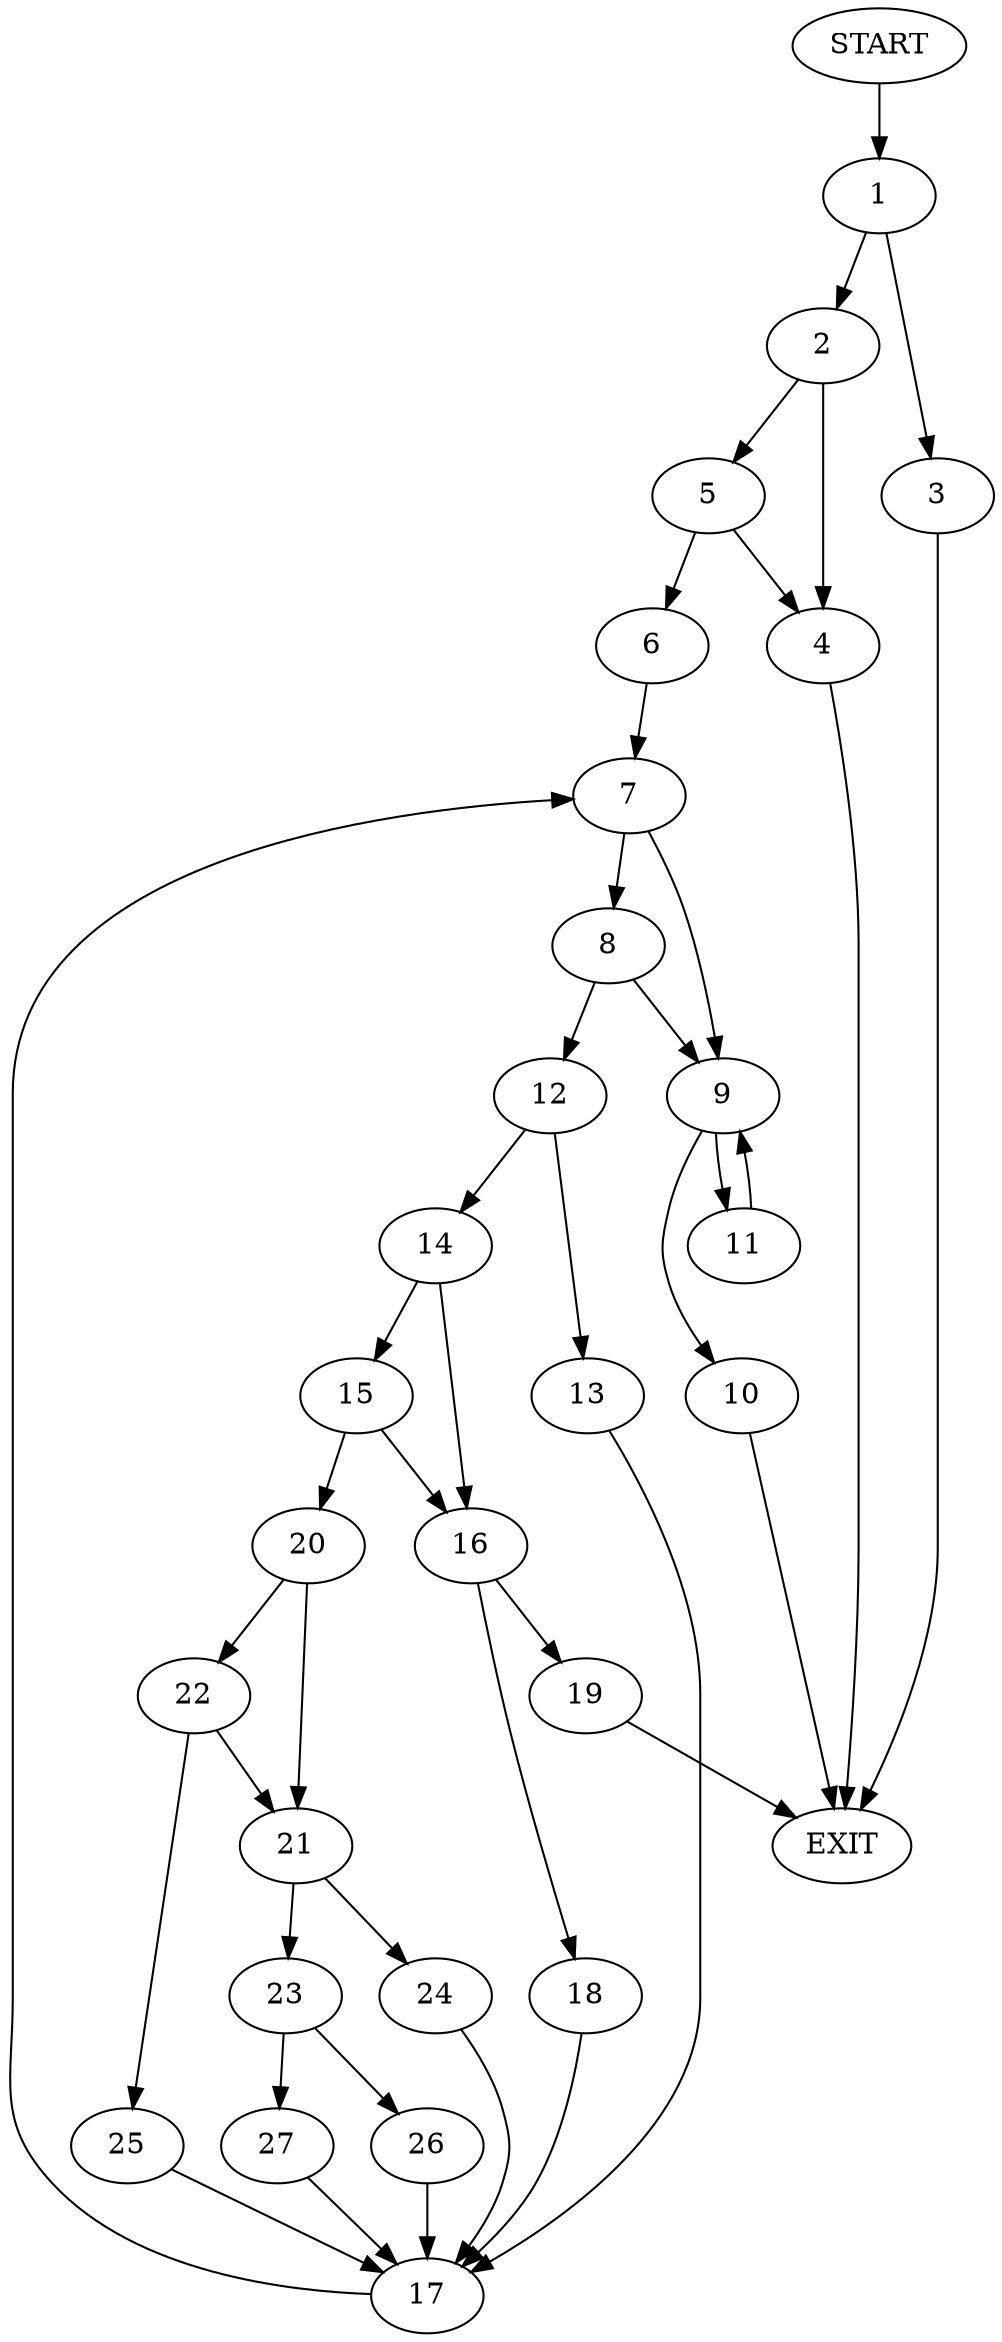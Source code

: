 digraph {
0 [label="START"]
28 [label="EXIT"]
0 -> 1
1 -> 2
1 -> 3
3 -> 28
2 -> 4
2 -> 5
4 -> 28
5 -> 4
5 -> 6
6 -> 7
7 -> 8
7 -> 9
9 -> 10
9 -> 11
8 -> 12
8 -> 9
12 -> 13
12 -> 14
14 -> 15
14 -> 16
13 -> 17
17 -> 7
16 -> 18
16 -> 19
15 -> 20
15 -> 16
20 -> 21
20 -> 22
21 -> 23
21 -> 24
22 -> 21
22 -> 25
25 -> 17
23 -> 26
23 -> 27
24 -> 17
27 -> 17
26 -> 17
19 -> 28
18 -> 17
11 -> 9
10 -> 28
}
